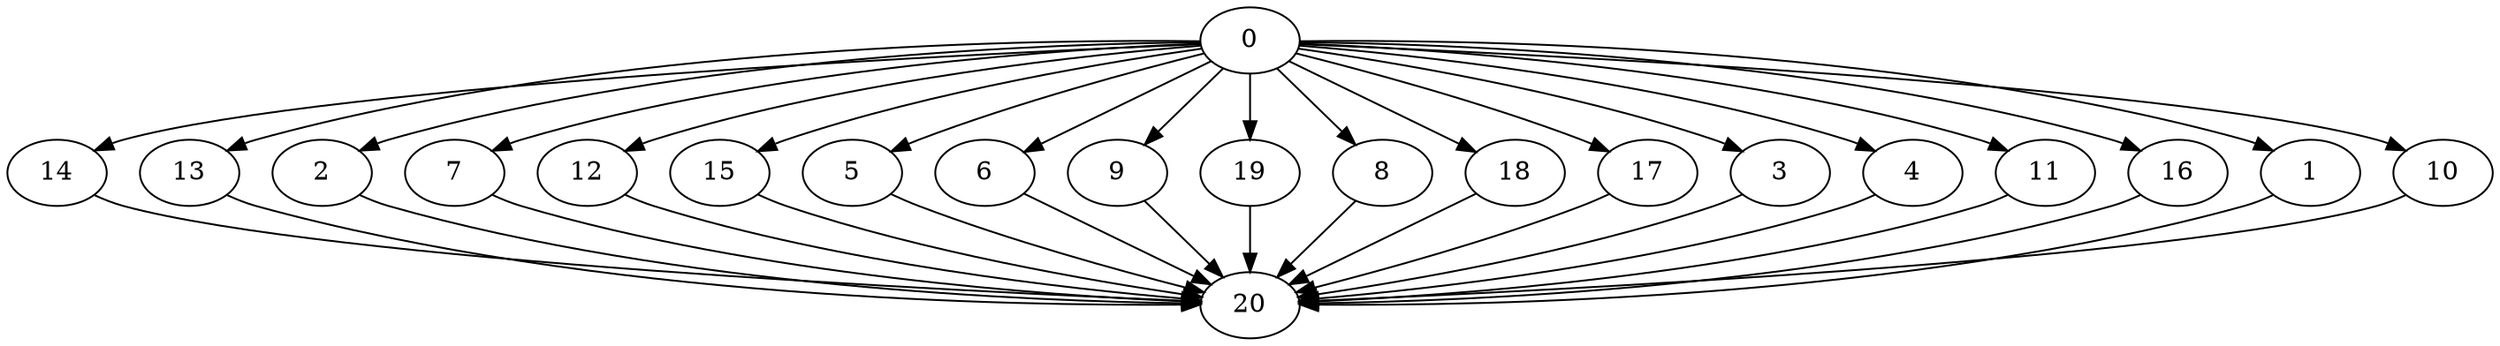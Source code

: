 digraph "Fork_Join_Nodes_21_CCR_9.99_WeightType_Random#1_Heterogeneous-4-2-strong" {
0 [Weight=6];
14 [Weight=10];
13 [Weight=10];
2 [Weight=9];
7 [Weight=8];
12 [Weight=3];
15 [Weight=8];
5 [Weight=7];
6 [Weight=7];
9 [Weight=6];
19 [Weight=3];
8 [Weight=6];
18 [Weight=5];
17 [Weight=2];
3 [Weight=10];
4 [Weight=9];
11 [Weight=8];
16 [Weight=7];
1 [Weight=3];
10 [Weight=3];
20 [Weight=4];
0 -> 8 [Weight=25];
2 -> 20 [Weight=50];
4 -> 20 [Weight=19];
0 -> 19 [Weight=56];
9 -> 20 [Weight=43];
0 -> 12 [Weight=56];
7 -> 20 [Weight=50];
18 -> 20 [Weight=31];
10 -> 20 [Weight=12];
5 -> 20 [Weight=43];
0 -> 1 [Weight=43];
17 -> 20 [Weight=31];
0 -> 10 [Weight=12];
0 -> 2 [Weight=19];
13 -> 20 [Weight=50];
0 -> 13 [Weight=43];
0 -> 9 [Weight=19];
0 -> 7 [Weight=12];
12 -> 20 [Weight=50];
19 -> 20 [Weight=37];
0 -> 16 [Weight=56];
0 -> 17 [Weight=50];
0 -> 18 [Weight=56];
0 -> 14 [Weight=43];
8 -> 20 [Weight=31];
1 -> 20 [Weight=12];
0 -> 6 [Weight=12];
16 -> 20 [Weight=12];
0 -> 5 [Weight=31];
15 -> 20 [Weight=43];
14 -> 20 [Weight=56];
0 -> 15 [Weight=50];
0 -> 4 [Weight=43];
11 -> 20 [Weight=19];
6 -> 20 [Weight=43];
3 -> 20 [Weight=19];
0 -> 11 [Weight=37];
0 -> 3 [Weight=25];
}
